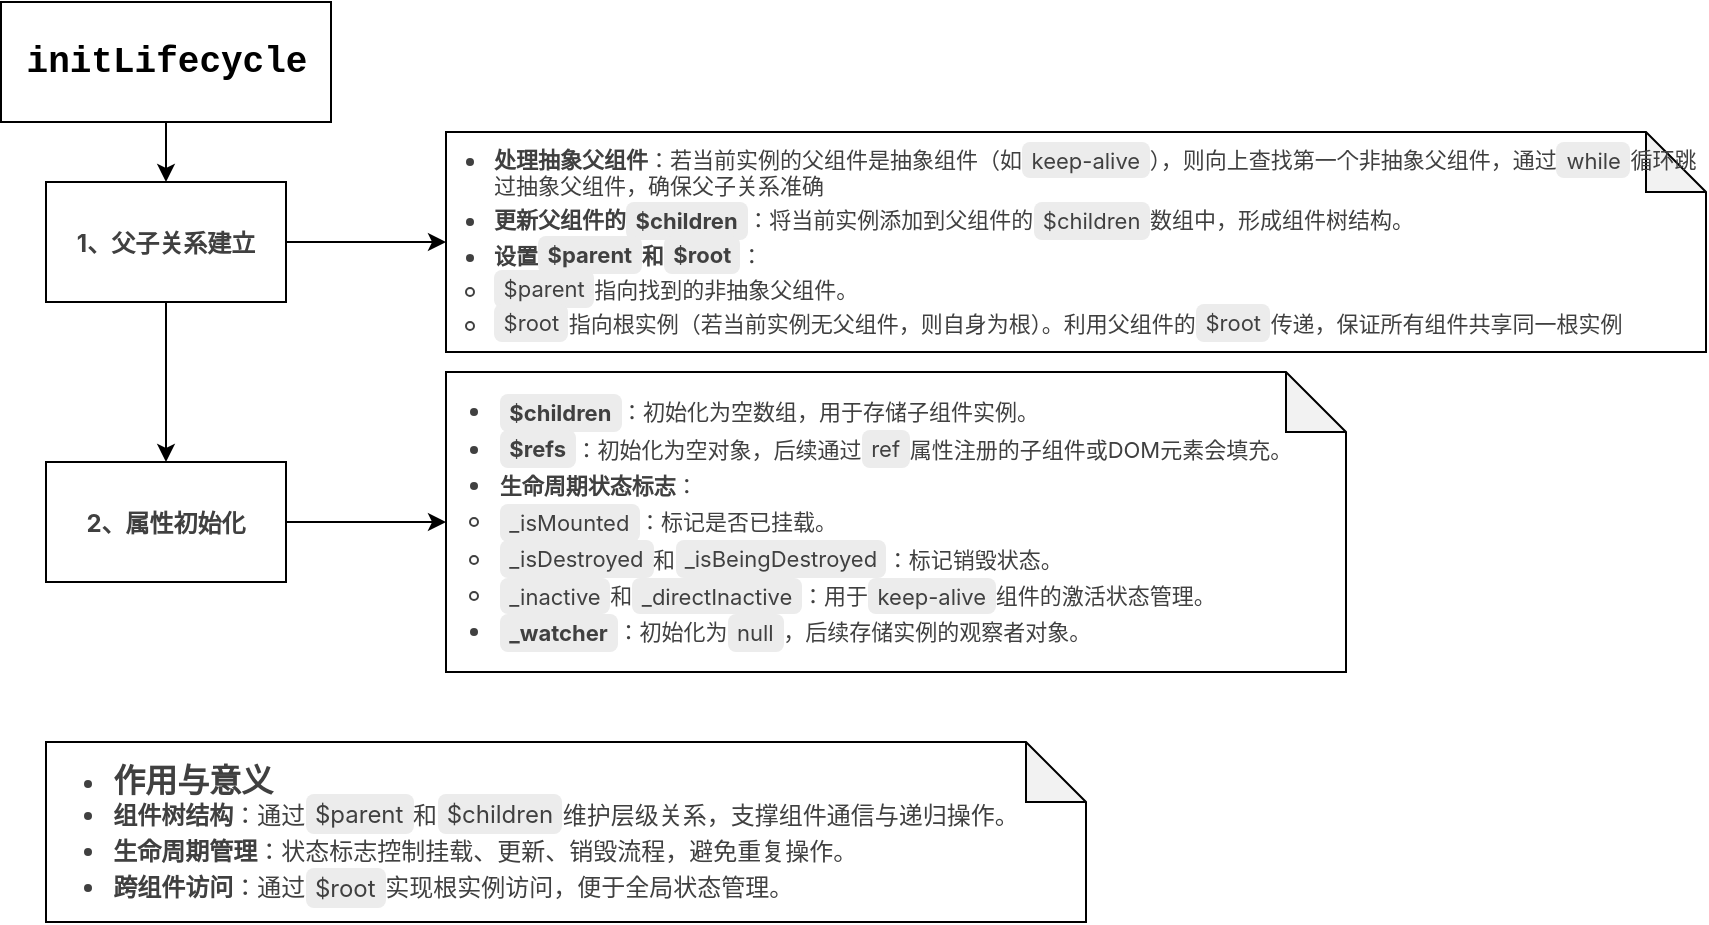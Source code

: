 <mxfile version="26.0.16">
  <diagram name="第 1 页" id="8RukFTKPfJZHeRM6X0WE">
    <mxGraphModel dx="1242" dy="700" grid="1" gridSize="10" guides="1" tooltips="1" connect="1" arrows="1" fold="1" page="1" pageScale="1" pageWidth="827" pageHeight="1169" math="0" shadow="0">
      <root>
        <mxCell id="0" />
        <mxCell id="1" parent="0" />
        <mxCell id="v5mwk4EwAjNl2FictXbT-10" style="edgeStyle=orthogonalEdgeStyle;rounded=0;orthogonalLoop=1;jettySize=auto;html=1;exitX=0.5;exitY=1;exitDx=0;exitDy=0;entryX=0.5;entryY=0;entryDx=0;entryDy=0;" edge="1" parent="1" source="v5mwk4EwAjNl2FictXbT-1" target="v5mwk4EwAjNl2FictXbT-2">
          <mxGeometry relative="1" as="geometry" />
        </mxCell>
        <mxCell id="v5mwk4EwAjNl2FictXbT-1" value="&lt;span style=&quot;font-family: Menlo, &amp;quot;Roboto Mono&amp;quot;, &amp;quot;Courier New&amp;quot;, Courier, monospace, Inter, sans-serif; text-align: start; background-color: rgb(255, 255, 255);&quot;&gt;&lt;font style=&quot;color: rgb(0, 0, 0); font-size: 18px;&quot;&gt;&lt;b style=&quot;&quot;&gt;initLifecycle&lt;/b&gt;&lt;/font&gt;&lt;/span&gt;" style="rounded=0;whiteSpace=wrap;html=1;" vertex="1" parent="1">
          <mxGeometry x="67.5" y="70" width="165" height="60" as="geometry" />
        </mxCell>
        <mxCell id="v5mwk4EwAjNl2FictXbT-11" style="edgeStyle=orthogonalEdgeStyle;rounded=0;orthogonalLoop=1;jettySize=auto;html=1;exitX=0.5;exitY=1;exitDx=0;exitDy=0;entryX=0.5;entryY=0;entryDx=0;entryDy=0;" edge="1" parent="1" source="v5mwk4EwAjNl2FictXbT-2" target="v5mwk4EwAjNl2FictXbT-3">
          <mxGeometry relative="1" as="geometry" />
        </mxCell>
        <mxCell id="v5mwk4EwAjNl2FictXbT-2" value="&lt;h3 style=&quot;font-weight: var(--ds-font-weight-strong); font-size: calc(var(--ds-md-zoom)*16px); line-height: 1.5; margin: calc(var(--ds-md-zoom)*16px)0 calc(var(--ds-md-zoom)*12px)0; color: rgb(64, 64, 64); font-family: Inter, system-ui, -apple-system, &amp;quot;system-ui&amp;quot;, &amp;quot;Segoe UI&amp;quot;, Roboto, &amp;quot;Noto Sans&amp;quot;, Ubuntu, Cantarell, &amp;quot;Helvetica Neue&amp;quot;, Oxygen, &amp;quot;Open Sans&amp;quot;, sans-serif; text-align: start;&quot;&gt;&lt;strong&gt;1、父子关系建立&lt;/strong&gt;&lt;/h3&gt;" style="rounded=0;whiteSpace=wrap;html=1;" vertex="1" parent="1">
          <mxGeometry x="90" y="160" width="120" height="60" as="geometry" />
        </mxCell>
        <mxCell id="v5mwk4EwAjNl2FictXbT-3" value="&lt;h3 style=&quot;font-weight: var(--ds-font-weight-strong); font-size: calc(var(--ds-md-zoom)*16px); line-height: 1.5; margin: calc(var(--ds-md-zoom)*16px)0 calc(var(--ds-md-zoom)*12px)0; color: rgb(64, 64, 64); font-family: Inter, system-ui, -apple-system, &amp;quot;system-ui&amp;quot;, &amp;quot;Segoe UI&amp;quot;, Roboto, &amp;quot;Noto Sans&amp;quot;, Ubuntu, Cantarell, &amp;quot;Helvetica Neue&amp;quot;, Oxygen, &amp;quot;Open Sans&amp;quot;, sans-serif; text-align: start;&quot;&gt;&lt;strong&gt;2、属性初始化&lt;/strong&gt;&lt;/h3&gt;" style="rounded=0;whiteSpace=wrap;html=1;" vertex="1" parent="1">
          <mxGeometry x="90" y="300" width="120" height="60" as="geometry" />
        </mxCell>
        <mxCell id="v5mwk4EwAjNl2FictXbT-4" value="&lt;ul style=&quot;margin: calc(var(--ds-md-zoom)*12px)0; padding-left: calc(var(--ds-md-zoom)*24px); color: rgb(64, 64, 64); font-family: Inter, system-ui, -apple-system, &amp;quot;system-ui&amp;quot;, &amp;quot;Segoe UI&amp;quot;, Roboto, &amp;quot;Noto Sans&amp;quot;, Ubuntu, Cantarell, &amp;quot;Helvetica Neue&amp;quot;, Oxygen, &amp;quot;Open Sans&amp;quot;, sans-serif; text-align: start;&quot;&gt;&lt;li&gt;&lt;p style=&quot;margin-top: 0px; margin-right: 0px; margin-left: 0px; line-height: var(--ds-md-line-height); margin-bottom: 0px !important;&quot;&gt;&lt;strong&gt;处理抽象父组件&lt;/strong&gt;：若当前实例的父组件是抽象组件（如&lt;code style=&quot;font-weight: var(--ds-font-weight-strong); font-family: var(--ds-font-family-code); background-color: var(--ds-md-inline-code-color,#ececec); border-radius: 4px; padding: 0.15rem 0.3rem;&quot;&gt;keep-alive&lt;/code&gt;），则向上查找第一个非抽象父组件，&lt;font&gt;&lt;span style=&quot;color: light-dark(rgb(64, 64, 64), rgb(182, 182, 182)); background-color: transparent;&quot;&gt;通过&lt;/span&gt;&lt;code style=&quot;color: light-dark(rgb(64, 64, 64), rgb(182, 182, 182)); font-weight: var(--ds-font-weight-strong); font-family: var(--ds-font-family-code); background-color: var(--ds-md-inline-code-color,#ececec); border-radius: 4px; padding: 0.15rem 0.3rem;&quot;&gt;while&lt;/code&gt;&lt;span style=&quot;color: light-dark(rgb(64, 64, 64), rgb(182, 182, 182)); background-color: transparent;&quot;&gt;循环跳过抽象父组件，确保父子关系准确&lt;/span&gt;&lt;/font&gt;&lt;/p&gt;&lt;/li&gt;&lt;li style=&quot;margin-top: 4px;&quot;&gt;&lt;p style=&quot;margin-top: 0px; margin-right: 0px; margin-left: 0px; line-height: var(--ds-md-line-height); margin-bottom: 0px !important;&quot;&gt;&lt;strong&gt;更新父组件的&lt;code style=&quot;font-weight: var(--ds-font-weight-strong); font-family: var(--ds-font-family-code); background-color: var(--ds-md-inline-code-color,#ececec); border-radius: 4px; padding: 0.15rem 0.3rem;&quot;&gt;$children&lt;/code&gt;&lt;/strong&gt;：将当前实例添加到父组件的&lt;code style=&quot;font-weight: var(--ds-font-weight-strong); font-family: var(--ds-font-family-code); background-color: var(--ds-md-inline-code-color,#ececec); border-radius: 4px; padding: 0.15rem 0.3rem;&quot;&gt;$children&lt;/code&gt;数组中，形成组件树结构。&lt;/p&gt;&lt;/li&gt;&lt;li style=&quot;margin-top: 4px;&quot;&gt;&lt;p style=&quot;margin: 0px 0px 4px; line-height: var(--ds-md-line-height);&quot;&gt;&lt;strong&gt;设置&lt;code style=&quot;font-weight: var(--ds-font-weight-strong); font-family: var(--ds-font-family-code); background-color: var(--ds-md-inline-code-color,#ececec); border-radius: 4px; padding: 0.15rem 0.3rem;&quot;&gt;$parent&lt;/code&gt;和&lt;code style=&quot;font-weight: var(--ds-font-weight-strong); font-family: var(--ds-font-family-code); background-color: var(--ds-md-inline-code-color,#ececec); border-radius: 4px; padding: 0.15rem 0.3rem;&quot;&gt;$root&lt;/code&gt;&lt;/strong&gt;：&lt;/p&gt;&lt;ul style=&quot;margin-top: 4px; margin-right: ; margin-bottom: 0px; margin-left: ; padding-left: calc(var(--ds-md-zoom)*24px);&quot;&gt;&lt;li&gt;&lt;p style=&quot;margin-top: 0px; margin-right: 0px; margin-left: 0px; line-height: var(--ds-md-line-height); margin-bottom: 0px !important;&quot;&gt;&lt;code style=&quot;font-weight: var(--ds-font-weight-strong); font-family: var(--ds-font-family-code); background-color: var(--ds-md-inline-code-color,#ececec); border-radius: 4px; padding: 0.15rem 0.3rem;&quot;&gt;$parent&lt;/code&gt;指向找到的非抽象父组件。&lt;/p&gt;&lt;/li&gt;&lt;li style=&quot;margin-top: 4px;&quot;&gt;&lt;p style=&quot;margin-top: 0px; margin-right: 0px; margin-left: 0px; line-height: var(--ds-md-line-height); margin-bottom: 0px !important;&quot;&gt;&lt;code style=&quot;font-weight: var(--ds-font-weight-strong); font-family: var(--ds-font-family-code); background-color: var(--ds-md-inline-code-color,#ececec); border-radius: 4px; padding: 0.15rem 0.3rem;&quot;&gt;$root&lt;/code&gt;指向根实例（若当前实例无父组件，则自身为根）。&lt;font&gt;&lt;span style=&quot;color: light-dark(rgb(64, 64, 64), rgb(182, 182, 182)); background-color: transparent;&quot;&gt;利用父组件的&lt;/span&gt;&lt;code style=&quot;color: light-dark(rgb(64, 64, 64), rgb(182, 182, 182)); font-weight: var(--ds-font-weight-strong); font-family: var(--ds-font-family-code); background-color: var(--ds-md-inline-code-color,#ececec); border-radius: 4px; padding: 0.15rem 0.3rem;&quot;&gt;$root&lt;/code&gt;&lt;span style=&quot;color: light-dark(rgb(64, 64, 64), rgb(182, 182, 182)); background-color: transparent;&quot;&gt;传递，保证所有组件共享同一根实例&lt;/span&gt;&lt;/font&gt;&lt;/p&gt;&lt;/li&gt;&lt;/ul&gt;&lt;/li&gt;&lt;/ul&gt;" style="shape=note;whiteSpace=wrap;html=1;backgroundOutline=1;darkOpacity=0.05;fontSize=11;spacingLeft=23;" vertex="1" parent="1">
          <mxGeometry x="290" y="135" width="630" height="110" as="geometry" />
        </mxCell>
        <mxCell id="v5mwk4EwAjNl2FictXbT-5" style="edgeStyle=orthogonalEdgeStyle;rounded=0;orthogonalLoop=1;jettySize=auto;html=1;exitX=1;exitY=0.5;exitDx=0;exitDy=0;entryX=0;entryY=0.5;entryDx=0;entryDy=0;entryPerimeter=0;" edge="1" parent="1" source="v5mwk4EwAjNl2FictXbT-2" target="v5mwk4EwAjNl2FictXbT-4">
          <mxGeometry relative="1" as="geometry" />
        </mxCell>
        <mxCell id="v5mwk4EwAjNl2FictXbT-6" value="&lt;ul style=&quot;margin: calc(var(--ds-md-zoom)*12px)0; padding-left: calc(var(--ds-md-zoom)*24px); color: rgb(64, 64, 64); font-family: Inter, system-ui, -apple-system, &amp;quot;system-ui&amp;quot;, &amp;quot;Segoe UI&amp;quot;, Roboto, &amp;quot;Noto Sans&amp;quot;, Ubuntu, Cantarell, &amp;quot;Helvetica Neue&amp;quot;, Oxygen, &amp;quot;Open Sans&amp;quot;, sans-serif; text-align: start;&quot;&gt;&lt;li style=&quot;&quot;&gt;&lt;p style=&quot;margin-top: 0px; margin-right: 0px; margin-left: 0px; line-height: var(--ds-md-line-height); margin-bottom: 0px !important;&quot;&gt;&lt;font style=&quot;font-size: 11px;&quot;&gt;&lt;strong style=&quot;&quot;&gt;&lt;code style=&quot;font-weight: var(--ds-font-weight-strong); font-family: var(--ds-font-family-code); background-color: var(--ds-md-inline-code-color,#ececec); border-radius: 4px; padding: 0.15rem 0.3rem;&quot;&gt;$children&lt;/code&gt;&lt;/strong&gt;：初始化为空数组，用于存储子组件实例。&lt;/font&gt;&lt;/p&gt;&lt;/li&gt;&lt;li style=&quot;margin-top: 4px;&quot;&gt;&lt;p style=&quot;margin-top: 0px; margin-right: 0px; margin-left: 0px; line-height: var(--ds-md-line-height); margin-bottom: 0px !important;&quot;&gt;&lt;font style=&quot;font-size: 11px;&quot;&gt;&lt;strong&gt;&lt;code style=&quot;font-weight: var(--ds-font-weight-strong); font-family: var(--ds-font-family-code); background-color: var(--ds-md-inline-code-color,#ececec); border-radius: 4px; padding: 0.15rem 0.3rem;&quot;&gt;$refs&lt;/code&gt;&lt;/strong&gt;：初始化为空对象，后续通过&lt;code style=&quot;font-weight: var(--ds-font-weight-strong); font-family: var(--ds-font-family-code); background-color: var(--ds-md-inline-code-color,#ececec); border-radius: 4px; padding: 0.15rem 0.3rem;&quot;&gt;ref&lt;/code&gt;属性注册的子组件或DOM元素会填充。&lt;/font&gt;&lt;/p&gt;&lt;/li&gt;&lt;li style=&quot;margin-top: 4px;&quot;&gt;&lt;p style=&quot;margin: 0px 0px 4px; line-height: var(--ds-md-line-height);&quot;&gt;&lt;font style=&quot;font-size: 11px;&quot;&gt;&lt;strong&gt;生命周期状态标志&lt;/strong&gt;：&lt;/font&gt;&lt;/p&gt;&lt;ul style=&quot;margin-top: 4px; margin-right: ; margin-bottom: 0px; margin-left: ; padding-left: calc(var(--ds-md-zoom)*24px);&quot;&gt;&lt;li&gt;&lt;p style=&quot;margin-top: 0px; margin-right: 0px; margin-left: 0px; line-height: var(--ds-md-line-height); margin-bottom: 0px !important;&quot;&gt;&lt;font style=&quot;font-size: 11px;&quot;&gt;&lt;code style=&quot;font-weight: var(--ds-font-weight-strong); font-family: var(--ds-font-family-code); background-color: var(--ds-md-inline-code-color,#ececec); border-radius: 4px; padding: 0.15rem 0.3rem;&quot;&gt;_isMounted&lt;/code&gt;：标记是否已挂载。&lt;/font&gt;&lt;/p&gt;&lt;/li&gt;&lt;li style=&quot;margin-top: 4px;&quot;&gt;&lt;p style=&quot;margin-top: 0px; margin-right: 0px; margin-left: 0px; line-height: var(--ds-md-line-height); margin-bottom: 0px !important;&quot;&gt;&lt;font style=&quot;font-size: 11px;&quot;&gt;&lt;code style=&quot;font-weight: var(--ds-font-weight-strong); font-family: var(--ds-font-family-code); background-color: var(--ds-md-inline-code-color,#ececec); border-radius: 4px; padding: 0.15rem 0.3rem;&quot;&gt;_isDestroyed&lt;/code&gt;和&lt;code style=&quot;font-weight: var(--ds-font-weight-strong); font-family: var(--ds-font-family-code); background-color: var(--ds-md-inline-code-color,#ececec); border-radius: 4px; padding: 0.15rem 0.3rem;&quot;&gt;_isBeingDestroyed&lt;/code&gt;：标记销毁状态。&lt;/font&gt;&lt;/p&gt;&lt;/li&gt;&lt;li style=&quot;margin-top: 4px;&quot;&gt;&lt;p style=&quot;margin-top: 0px; margin-right: 0px; margin-left: 0px; line-height: var(--ds-md-line-height); margin-bottom: 0px !important;&quot;&gt;&lt;font style=&quot;font-size: 11px;&quot;&gt;&lt;code style=&quot;font-weight: var(--ds-font-weight-strong); font-family: var(--ds-font-family-code); background-color: var(--ds-md-inline-code-color,#ececec); border-radius: 4px; padding: 0.15rem 0.3rem;&quot;&gt;_inactive&lt;/code&gt;和&lt;code style=&quot;font-weight: var(--ds-font-weight-strong); font-family: var(--ds-font-family-code); background-color: var(--ds-md-inline-code-color,#ececec); border-radius: 4px; padding: 0.15rem 0.3rem;&quot;&gt;_directInactive&lt;/code&gt;：用于&lt;code style=&quot;font-weight: var(--ds-font-weight-strong); font-family: var(--ds-font-family-code); background-color: var(--ds-md-inline-code-color,#ececec); border-radius: 4px; padding: 0.15rem 0.3rem;&quot;&gt;keep-alive&lt;/code&gt;组件的激活状态管理。&lt;/font&gt;&lt;/p&gt;&lt;/li&gt;&lt;/ul&gt;&lt;/li&gt;&lt;li style=&quot;margin-top: 4px;&quot;&gt;&lt;p style=&quot;margin-top: 0px; margin-right: 0px; margin-left: 0px; line-height: var(--ds-md-line-height); margin-bottom: 0px !important;&quot;&gt;&lt;font style=&quot;font-size: 11px;&quot;&gt;&lt;strong style=&quot;&quot;&gt;&lt;code style=&quot;font-weight: var(--ds-font-weight-strong); font-family: var(--ds-font-family-code); background-color: var(--ds-md-inline-code-color,#ececec); border-radius: 4px; padding: 0.15rem 0.3rem;&quot;&gt;_watcher&lt;/code&gt;&lt;/strong&gt;：初始化为&lt;code style=&quot;font-weight: var(--ds-font-weight-strong); font-family: var(--ds-font-family-code); background-color: var(--ds-md-inline-code-color,#ececec); border-radius: 4px; padding: 0.15rem 0.3rem;&quot;&gt;null&lt;/code&gt;，后续存储实例的观察者对象。&lt;/font&gt;&lt;/p&gt;&lt;/li&gt;&lt;/ul&gt;" style="shape=note;whiteSpace=wrap;html=1;backgroundOutline=1;darkOpacity=0.05;" vertex="1" parent="1">
          <mxGeometry x="290" y="255" width="450" height="150" as="geometry" />
        </mxCell>
        <mxCell id="v5mwk4EwAjNl2FictXbT-7" style="edgeStyle=orthogonalEdgeStyle;rounded=0;orthogonalLoop=1;jettySize=auto;html=1;exitX=1;exitY=0.5;exitDx=0;exitDy=0;entryX=0;entryY=0.5;entryDx=0;entryDy=0;entryPerimeter=0;" edge="1" parent="1" source="v5mwk4EwAjNl2FictXbT-3" target="v5mwk4EwAjNl2FictXbT-6">
          <mxGeometry relative="1" as="geometry" />
        </mxCell>
        <mxCell id="v5mwk4EwAjNl2FictXbT-8" value="&lt;ul style=&quot;margin: calc(var(--ds-md-zoom)*12px)0; padding-left: calc(var(--ds-md-zoom)*24px); color: rgb(64, 64, 64); font-family: Inter, system-ui, -apple-system, &amp;quot;system-ui&amp;quot;, &amp;quot;Segoe UI&amp;quot;, Roboto, &amp;quot;Noto Sans&amp;quot;, Ubuntu, Cantarell, &amp;quot;Helvetica Neue&amp;quot;, Oxygen, &amp;quot;Open Sans&amp;quot;, sans-serif; text-align: start;&quot;&gt;&lt;li style=&quot;&quot;&gt;&lt;p style=&quot;margin-top: 0px; margin-right: 0px; margin-left: 0px; line-height: var(--ds-md-line-height); margin-bottom: 0px !important;&quot;&gt;&lt;strong style=&quot;color: light-dark(rgb(64, 64, 64), rgb(182, 182, 182)); background-color: transparent;&quot;&gt;&lt;font style=&quot;font-size: 16px;&quot;&gt;作用与意义&lt;/font&gt;&lt;/strong&gt;&lt;/p&gt;&lt;/li&gt;&lt;/ul&gt;&lt;ul style=&quot;margin: calc(var(--ds-md-zoom)*12px)0; padding-left: calc(var(--ds-md-zoom)*24px); color: rgb(64, 64, 64); font-family: Inter, system-ui, -apple-system, &amp;quot;system-ui&amp;quot;, &amp;quot;Segoe UI&amp;quot;, Roboto, &amp;quot;Noto Sans&amp;quot;, Ubuntu, Cantarell, &amp;quot;Helvetica Neue&amp;quot;, Oxygen, &amp;quot;Open Sans&amp;quot;, sans-serif; text-align: start;&quot;&gt;&lt;li style=&quot;&quot;&gt;&lt;p style=&quot;margin-top: 0px; margin-right: 0px; margin-left: 0px; line-height: var(--ds-md-line-height); margin-bottom: 0px !important;&quot;&gt;&lt;font&gt;&lt;strong&gt;组件树结构&lt;/strong&gt;：通过&lt;code style=&quot;font-weight: var(--ds-font-weight-strong); font-family: var(--ds-font-family-code); background-color: var(--ds-md-inline-code-color,#ececec); border-radius: 4px; padding: 0.15rem 0.3rem;&quot;&gt;$parent&lt;/code&gt;和&lt;code style=&quot;font-weight: var(--ds-font-weight-strong); font-family: var(--ds-font-family-code); background-color: var(--ds-md-inline-code-color,#ececec); border-radius: 4px; padding: 0.15rem 0.3rem;&quot;&gt;$children&lt;/code&gt;维护层级关系，支撑组件通信与递归操作。&lt;/font&gt;&lt;/p&gt;&lt;/li&gt;&lt;li style=&quot;margin-top: 4px;&quot;&gt;&lt;p style=&quot;margin-top: 0px; margin-right: 0px; margin-left: 0px; line-height: var(--ds-md-line-height); margin-bottom: 0px !important;&quot;&gt;&lt;font&gt;&lt;strong&gt;生命周期管理&lt;/strong&gt;：状态标志控制挂载、更新、销毁流程，避免重复操作。&lt;/font&gt;&lt;/p&gt;&lt;/li&gt;&lt;li style=&quot;margin-top: 4px;&quot;&gt;&lt;p style=&quot;margin-top: 0px; margin-right: 0px; margin-left: 0px; line-height: var(--ds-md-line-height); margin-bottom: 0px !important;&quot;&gt;&lt;font&gt;&lt;strong style=&quot;&quot;&gt;跨组件访问&lt;/strong&gt;：通过&lt;code style=&quot;font-weight: var(--ds-font-weight-strong); font-family: var(--ds-font-family-code); background-color: var(--ds-md-inline-code-color,#ececec); border-radius: 4px; padding: 0.15rem 0.3rem;&quot;&gt;$root&lt;/code&gt;实现根实例访问，便于全局状态管理。&lt;/font&gt;&lt;/p&gt;&lt;/li&gt;&lt;/ul&gt;" style="shape=note;whiteSpace=wrap;html=1;backgroundOutline=1;darkOpacity=0.05;" vertex="1" parent="1">
          <mxGeometry x="90" y="440" width="520" height="90" as="geometry" />
        </mxCell>
      </root>
    </mxGraphModel>
  </diagram>
</mxfile>
